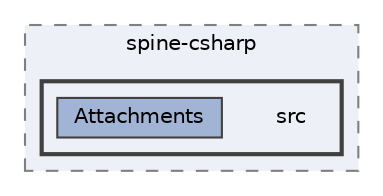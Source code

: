digraph "external/spine-runtimes/spine-csharp/src"
{
 // LATEX_PDF_SIZE
  bgcolor="transparent";
  edge [fontname=Helvetica,fontsize=10,labelfontname=Helvetica,labelfontsize=10];
  node [fontname=Helvetica,fontsize=10,shape=box,height=0.2,width=0.4];
  compound=true
  subgraph clusterdir_bb97214dc97cce607cb4bf0a1a884839 {
    graph [ bgcolor="#edf0f7", pencolor="grey50", label="spine-csharp", fontname=Helvetica,fontsize=10 style="filled,dashed", URL="dir_bb97214dc97cce607cb4bf0a1a884839.html",tooltip=""]
  subgraph clusterdir_cd718ba4467b27578c46838448cb3aeb {
    graph [ bgcolor="#edf0f7", pencolor="grey25", label="", fontname=Helvetica,fontsize=10 style="filled,bold", URL="dir_cd718ba4467b27578c46838448cb3aeb.html",tooltip=""]
    dir_cd718ba4467b27578c46838448cb3aeb [shape=plaintext, label="src"];
  dir_340f3bfba5101f086e4c6020700d4d87 [label="Attachments", fillcolor="#a2b4d6", color="grey25", style="filled", URL="dir_340f3bfba5101f086e4c6020700d4d87.html",tooltip=""];
  }
  }
}
